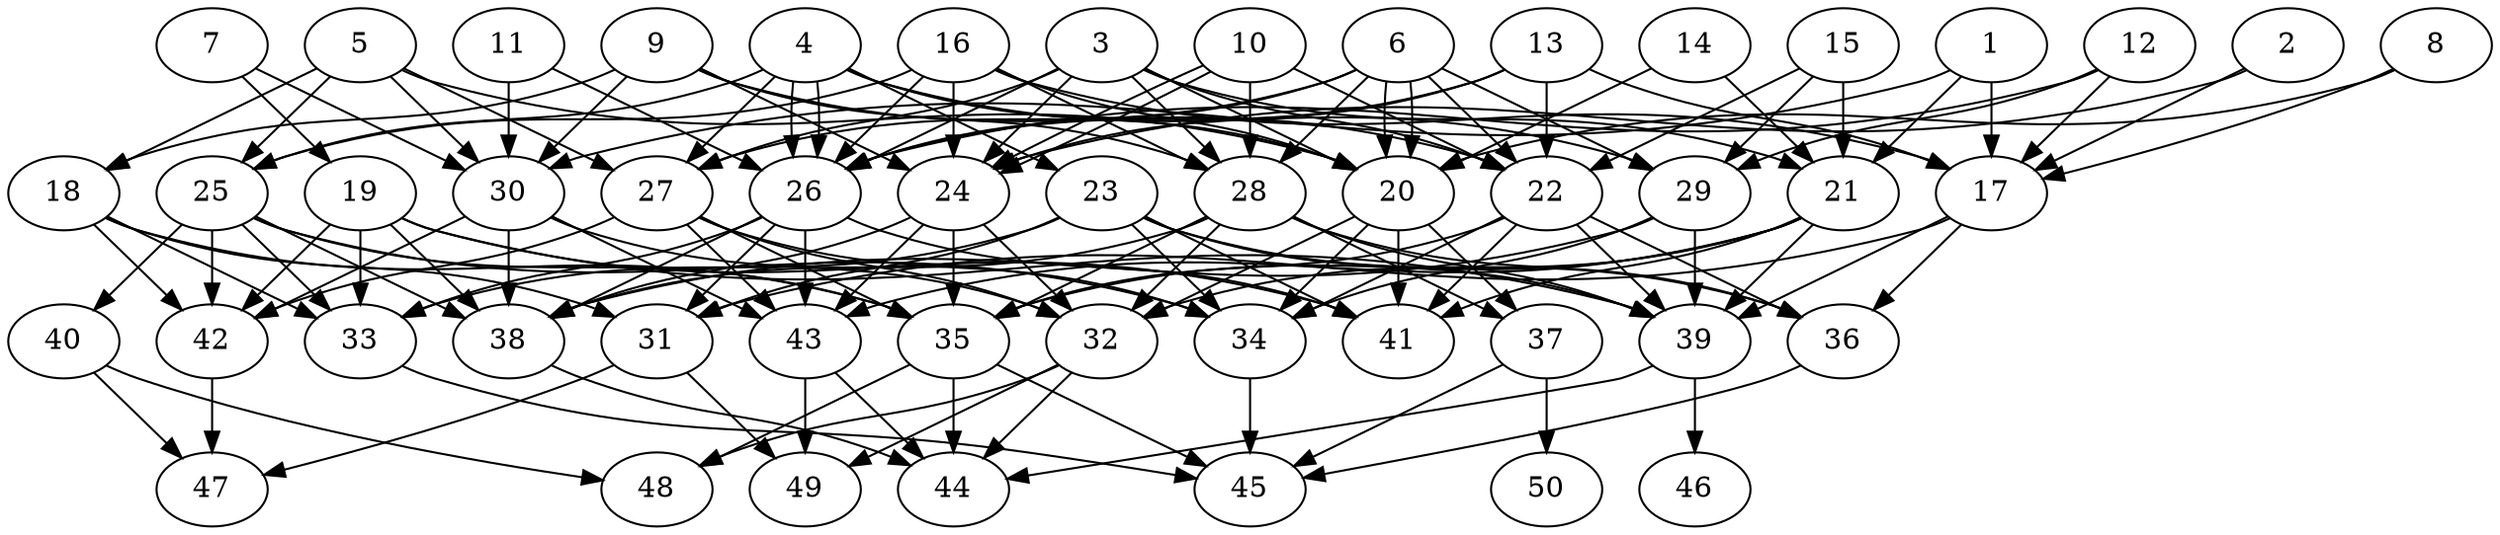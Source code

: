 // DAG automatically generated by daggen at Thu Oct  3 14:07:58 2019
// ./daggen --dot -n 50 --ccr 0.5 --fat 0.7 --regular 0.7 --density 0.5 --mindata 5242880 --maxdata 52428800 
digraph G {
  1 [size="44169216", alpha="0.11", expect_size="22084608"] 
  1 -> 17 [size ="22084608"]
  1 -> 21 [size ="22084608"]
  1 -> 30 [size ="22084608"]
  2 [size="32245760", alpha="0.10", expect_size="16122880"] 
  2 -> 17 [size ="16122880"]
  2 -> 24 [size ="16122880"]
  3 [size="93683712", alpha="0.19", expect_size="46841856"] 
  3 -> 20 [size ="46841856"]
  3 -> 21 [size ="46841856"]
  3 -> 22 [size ="46841856"]
  3 -> 24 [size ="46841856"]
  3 -> 26 [size ="46841856"]
  3 -> 27 [size ="46841856"]
  3 -> 28 [size ="46841856"]
  4 [size="79239168", alpha="0.12", expect_size="39619584"] 
  4 -> 20 [size ="39619584"]
  4 -> 23 [size ="39619584"]
  4 -> 25 [size ="39619584"]
  4 -> 26 [size ="39619584"]
  4 -> 26 [size ="39619584"]
  4 -> 27 [size ="39619584"]
  4 -> 29 [size ="39619584"]
  5 [size="38660096", alpha="0.13", expect_size="19330048"] 
  5 -> 18 [size ="19330048"]
  5 -> 20 [size ="19330048"]
  5 -> 25 [size ="19330048"]
  5 -> 27 [size ="19330048"]
  5 -> 30 [size ="19330048"]
  6 [size="49920000", alpha="0.14", expect_size="24960000"] 
  6 -> 20 [size ="24960000"]
  6 -> 20 [size ="24960000"]
  6 -> 22 [size ="24960000"]
  6 -> 26 [size ="24960000"]
  6 -> 27 [size ="24960000"]
  6 -> 28 [size ="24960000"]
  6 -> 29 [size ="24960000"]
  7 [size="54599680", alpha="0.07", expect_size="27299840"] 
  7 -> 19 [size ="27299840"]
  7 -> 30 [size ="27299840"]
  8 [size="66342912", alpha="0.04", expect_size="33171456"] 
  8 -> 17 [size ="33171456"]
  8 -> 20 [size ="33171456"]
  9 [size="98347008", alpha="0.13", expect_size="49173504"] 
  9 -> 18 [size ="49173504"]
  9 -> 22 [size ="49173504"]
  9 -> 24 [size ="49173504"]
  9 -> 28 [size ="49173504"]
  9 -> 30 [size ="49173504"]
  10 [size="72022016", alpha="0.01", expect_size="36011008"] 
  10 -> 22 [size ="36011008"]
  10 -> 24 [size ="36011008"]
  10 -> 24 [size ="36011008"]
  10 -> 28 [size ="36011008"]
  11 [size="70537216", alpha="0.07", expect_size="35268608"] 
  11 -> 26 [size ="35268608"]
  11 -> 30 [size ="35268608"]
  12 [size="26898432", alpha="0.03", expect_size="13449216"] 
  12 -> 17 [size ="13449216"]
  12 -> 26 [size ="13449216"]
  12 -> 29 [size ="13449216"]
  13 [size="73955328", alpha="0.14", expect_size="36977664"] 
  13 -> 17 [size ="36977664"]
  13 -> 22 [size ="36977664"]
  13 -> 24 [size ="36977664"]
  13 -> 26 [size ="36977664"]
  14 [size="68616192", alpha="0.10", expect_size="34308096"] 
  14 -> 20 [size ="34308096"]
  14 -> 21 [size ="34308096"]
  15 [size="28581888", alpha="0.19", expect_size="14290944"] 
  15 -> 21 [size ="14290944"]
  15 -> 22 [size ="14290944"]
  15 -> 29 [size ="14290944"]
  16 [size="89374720", alpha="0.13", expect_size="44687360"] 
  16 -> 17 [size ="44687360"]
  16 -> 20 [size ="44687360"]
  16 -> 24 [size ="44687360"]
  16 -> 25 [size ="44687360"]
  16 -> 26 [size ="44687360"]
  16 -> 28 [size ="44687360"]
  17 [size="62982144", alpha="0.16", expect_size="31491072"] 
  17 -> 31 [size ="31491072"]
  17 -> 36 [size ="31491072"]
  17 -> 39 [size ="31491072"]
  18 [size="96915456", alpha="0.11", expect_size="48457728"] 
  18 -> 31 [size ="48457728"]
  18 -> 33 [size ="48457728"]
  18 -> 35 [size ="48457728"]
  18 -> 42 [size ="48457728"]
  19 [size="21145600", alpha="0.03", expect_size="10572800"] 
  19 -> 33 [size ="10572800"]
  19 -> 38 [size ="10572800"]
  19 -> 39 [size ="10572800"]
  19 -> 41 [size ="10572800"]
  19 -> 42 [size ="10572800"]
  20 [size="83259392", alpha="0.04", expect_size="41629696"] 
  20 -> 32 [size ="41629696"]
  20 -> 34 [size ="41629696"]
  20 -> 37 [size ="41629696"]
  20 -> 41 [size ="41629696"]
  21 [size="86444032", alpha="0.12", expect_size="43222016"] 
  21 -> 32 [size ="43222016"]
  21 -> 35 [size ="43222016"]
  21 -> 39 [size ="43222016"]
  21 -> 41 [size ="43222016"]
  21 -> 43 [size ="43222016"]
  22 [size="26732544", alpha="0.06", expect_size="13366272"] 
  22 -> 34 [size ="13366272"]
  22 -> 35 [size ="13366272"]
  22 -> 36 [size ="13366272"]
  22 -> 39 [size ="13366272"]
  22 -> 41 [size ="13366272"]
  23 [size="40138752", alpha="0.16", expect_size="20069376"] 
  23 -> 31 [size ="20069376"]
  23 -> 33 [size ="20069376"]
  23 -> 34 [size ="20069376"]
  23 -> 36 [size ="20069376"]
  23 -> 39 [size ="20069376"]
  23 -> 41 [size ="20069376"]
  24 [size="12179456", alpha="0.02", expect_size="6089728"] 
  24 -> 32 [size ="6089728"]
  24 -> 35 [size ="6089728"]
  24 -> 38 [size ="6089728"]
  24 -> 43 [size ="6089728"]
  25 [size="61530112", alpha="0.13", expect_size="30765056"] 
  25 -> 33 [size ="30765056"]
  25 -> 34 [size ="30765056"]
  25 -> 35 [size ="30765056"]
  25 -> 38 [size ="30765056"]
  25 -> 40 [size ="30765056"]
  25 -> 42 [size ="30765056"]
  26 [size="57559040", alpha="0.13", expect_size="28779520"] 
  26 -> 31 [size ="28779520"]
  26 -> 33 [size ="28779520"]
  26 -> 38 [size ="28779520"]
  26 -> 41 [size ="28779520"]
  26 -> 43 [size ="28779520"]
  27 [size="22618112", alpha="0.02", expect_size="11309056"] 
  27 -> 32 [size ="11309056"]
  27 -> 34 [size ="11309056"]
  27 -> 35 [size ="11309056"]
  27 -> 42 [size ="11309056"]
  27 -> 43 [size ="11309056"]
  28 [size="96493568", alpha="0.03", expect_size="48246784"] 
  28 -> 32 [size ="48246784"]
  28 -> 35 [size ="48246784"]
  28 -> 36 [size ="48246784"]
  28 -> 37 [size ="48246784"]
  28 -> 38 [size ="48246784"]
  28 -> 39 [size ="48246784"]
  29 [size="53927936", alpha="0.02", expect_size="26963968"] 
  29 -> 34 [size ="26963968"]
  29 -> 38 [size ="26963968"]
  29 -> 39 [size ="26963968"]
  30 [size="65734656", alpha="0.15", expect_size="32867328"] 
  30 -> 32 [size ="32867328"]
  30 -> 38 [size ="32867328"]
  30 -> 42 [size ="32867328"]
  30 -> 43 [size ="32867328"]
  31 [size="84113408", alpha="0.20", expect_size="42056704"] 
  31 -> 47 [size ="42056704"]
  31 -> 49 [size ="42056704"]
  32 [size="48379904", alpha="0.09", expect_size="24189952"] 
  32 -> 44 [size ="24189952"]
  32 -> 48 [size ="24189952"]
  32 -> 49 [size ="24189952"]
  33 [size="74665984", alpha="0.11", expect_size="37332992"] 
  33 -> 45 [size ="37332992"]
  34 [size="57425920", alpha="0.05", expect_size="28712960"] 
  34 -> 45 [size ="28712960"]
  35 [size="65417216", alpha="0.04", expect_size="32708608"] 
  35 -> 44 [size ="32708608"]
  35 -> 45 [size ="32708608"]
  35 -> 48 [size ="32708608"]
  36 [size="32444416", alpha="0.19", expect_size="16222208"] 
  36 -> 45 [size ="16222208"]
  37 [size="92309504", alpha="0.05", expect_size="46154752"] 
  37 -> 45 [size ="46154752"]
  37 -> 50 [size ="46154752"]
  38 [size="100384768", alpha="0.09", expect_size="50192384"] 
  38 -> 44 [size ="50192384"]
  39 [size="18159616", alpha="0.16", expect_size="9079808"] 
  39 -> 44 [size ="9079808"]
  39 -> 46 [size ="9079808"]
  40 [size="27867136", alpha="0.18", expect_size="13933568"] 
  40 -> 47 [size ="13933568"]
  40 -> 48 [size ="13933568"]
  41 [size="96673792", alpha="0.17", expect_size="48336896"] 
  42 [size="95885312", alpha="0.18", expect_size="47942656"] 
  42 -> 47 [size ="47942656"]
  43 [size="41920512", alpha="0.06", expect_size="20960256"] 
  43 -> 44 [size ="20960256"]
  43 -> 49 [size ="20960256"]
  44 [size="92616704", alpha="0.15", expect_size="46308352"] 
  45 [size="22992896", alpha="0.14", expect_size="11496448"] 
  46 [size="39888896", alpha="0.03", expect_size="19944448"] 
  47 [size="33447936", alpha="0.15", expect_size="16723968"] 
  48 [size="56172544", alpha="0.05", expect_size="28086272"] 
  49 [size="100118528", alpha="0.04", expect_size="50059264"] 
  50 [size="81577984", alpha="0.15", expect_size="40788992"] 
}
